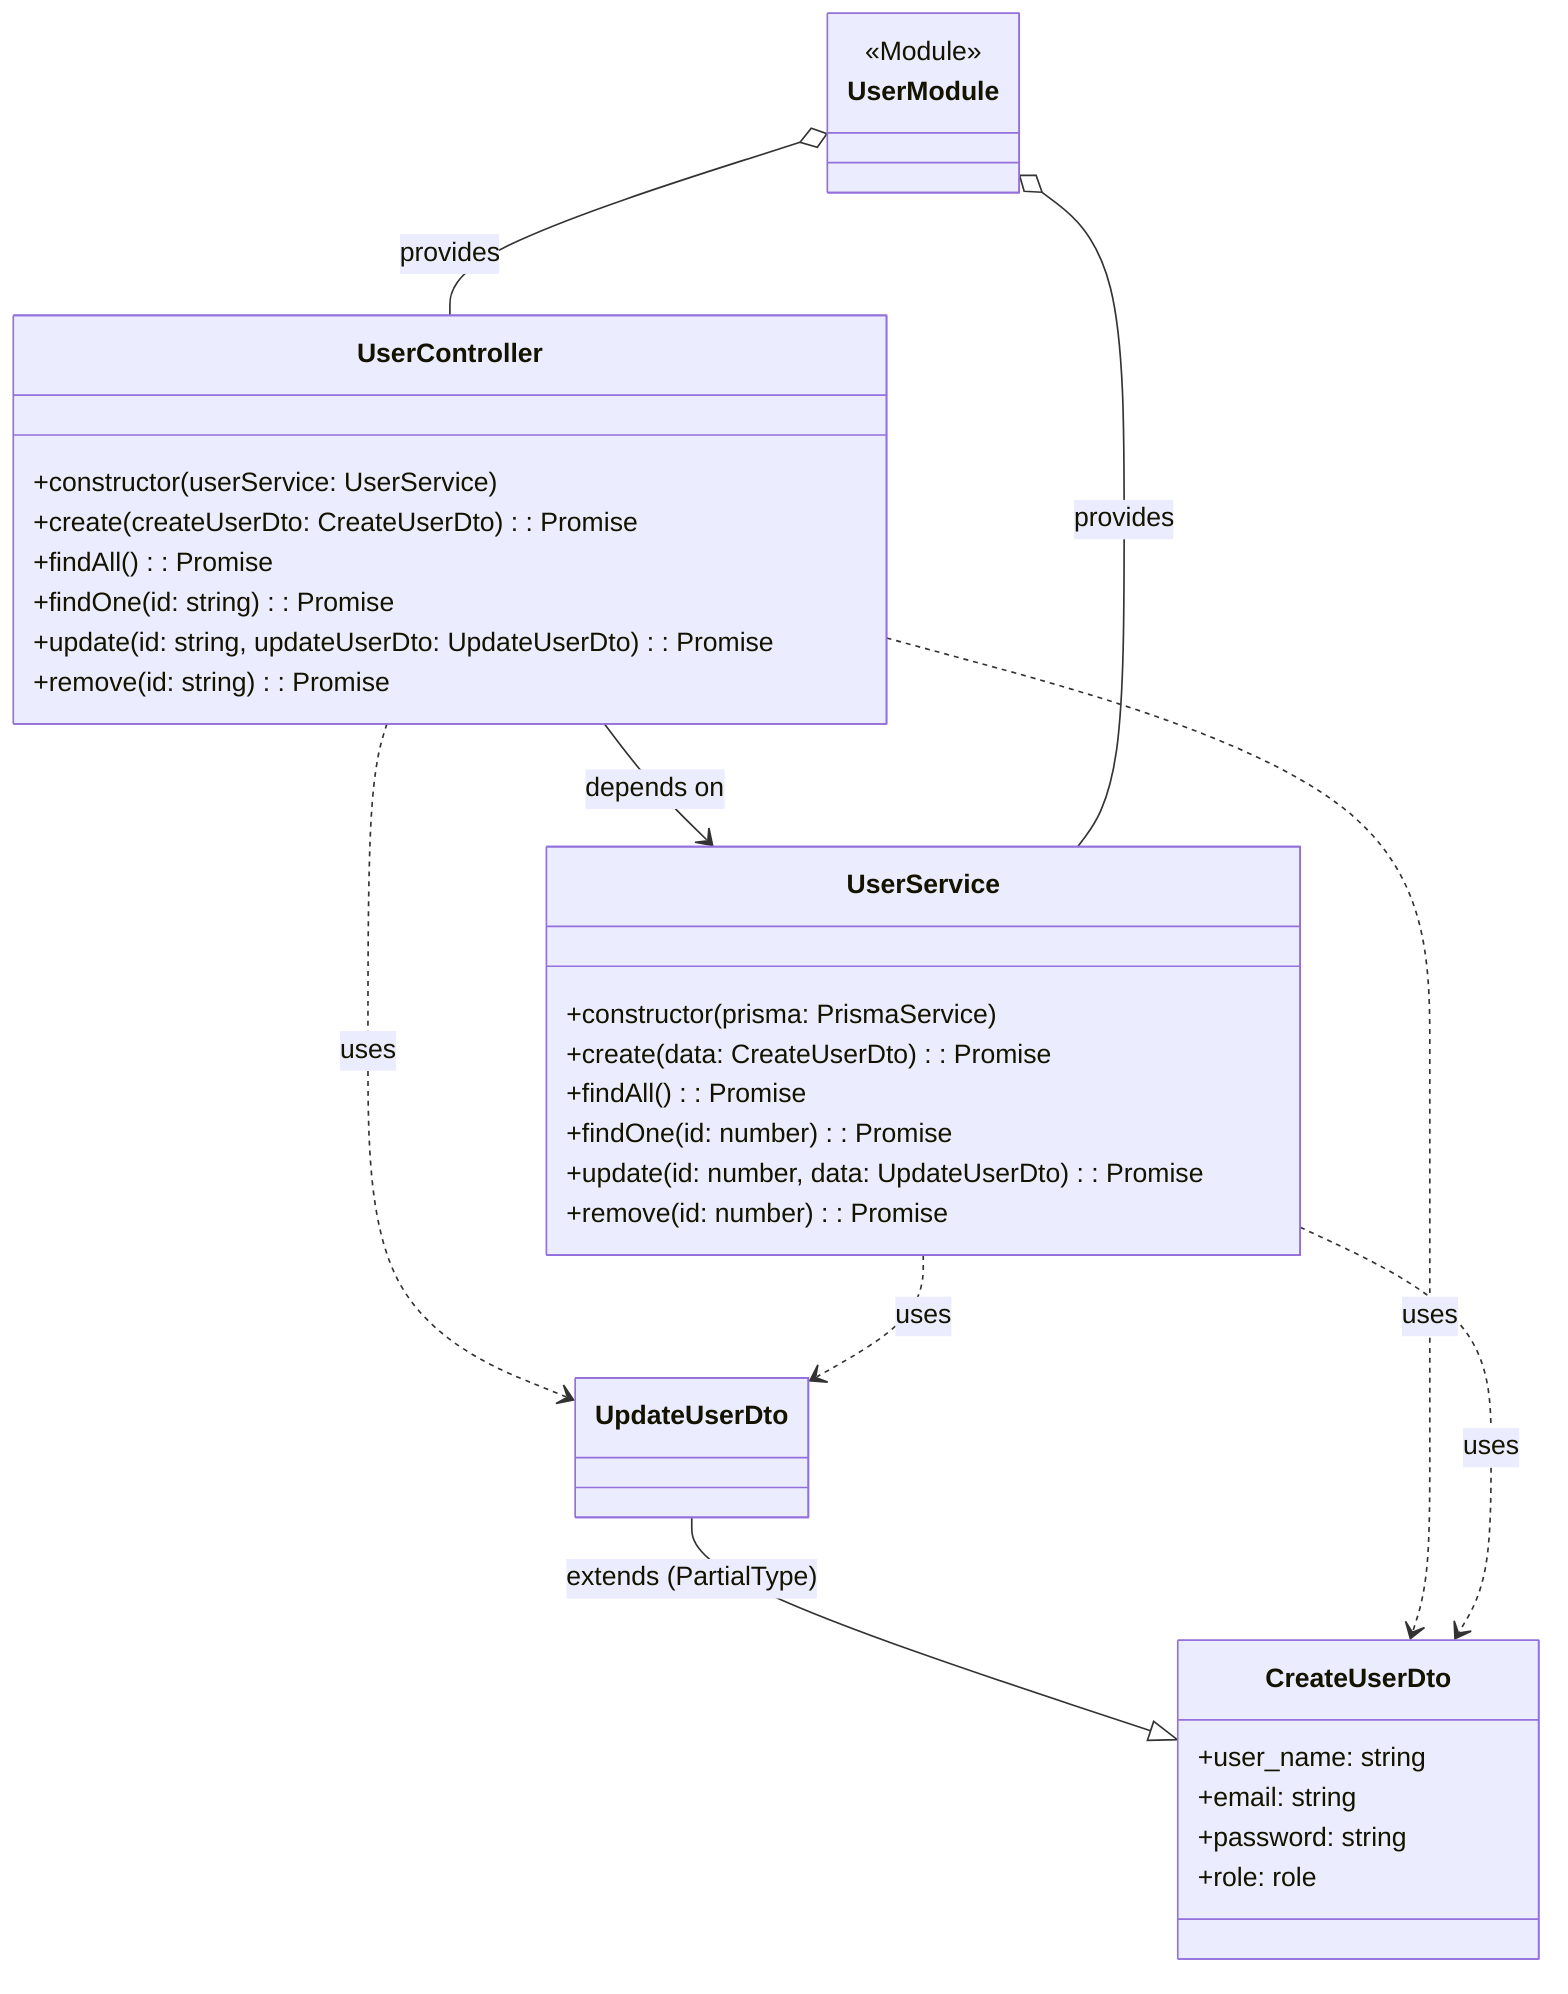 %% src\user\user.diagram.mmd

classDiagram
    %% DTOs
    class CreateUserDto {
        +user_name: string
        +email: string
        +password: string
        +role: role
    }
    class UpdateUserDto
    UpdateUserDto --|> CreateUserDto : extends (PartialType)

    %% Service
    class UserService {
        +constructor(prisma: PrismaService)
        +create(data: CreateUserDto): Promise<User>
        +findAll(): Promise<User[]>
        +findOne(id: number): Promise<User>
        +update(id: number, data: UpdateUserDto): Promise<User>
        +remove(id: number): Promise<User>
    }

    %% Controller
    class UserController {
        +constructor(userService: UserService)
        +create(createUserDto: CreateUserDto): Promise<User>
        +findAll(): Promise<User[]>
        +findOne(id: string): Promise<User>
        +update(id: string, updateUserDto: UpdateUserDto): Promise<User>
        +remove(id: string): Promise<User>
    }

    %% Module
    class UserModule {
        <<Module>>
    }

    %% Relationships
    UserController --> UserService : depends on
    UserController ..> CreateUserDto : uses
    UserController ..> UpdateUserDto : uses
    UserService ..> CreateUserDto : uses
    UserService ..> UpdateUserDto : uses
    UserModule o-- UserController : provides
    UserModule o-- UserService : provides